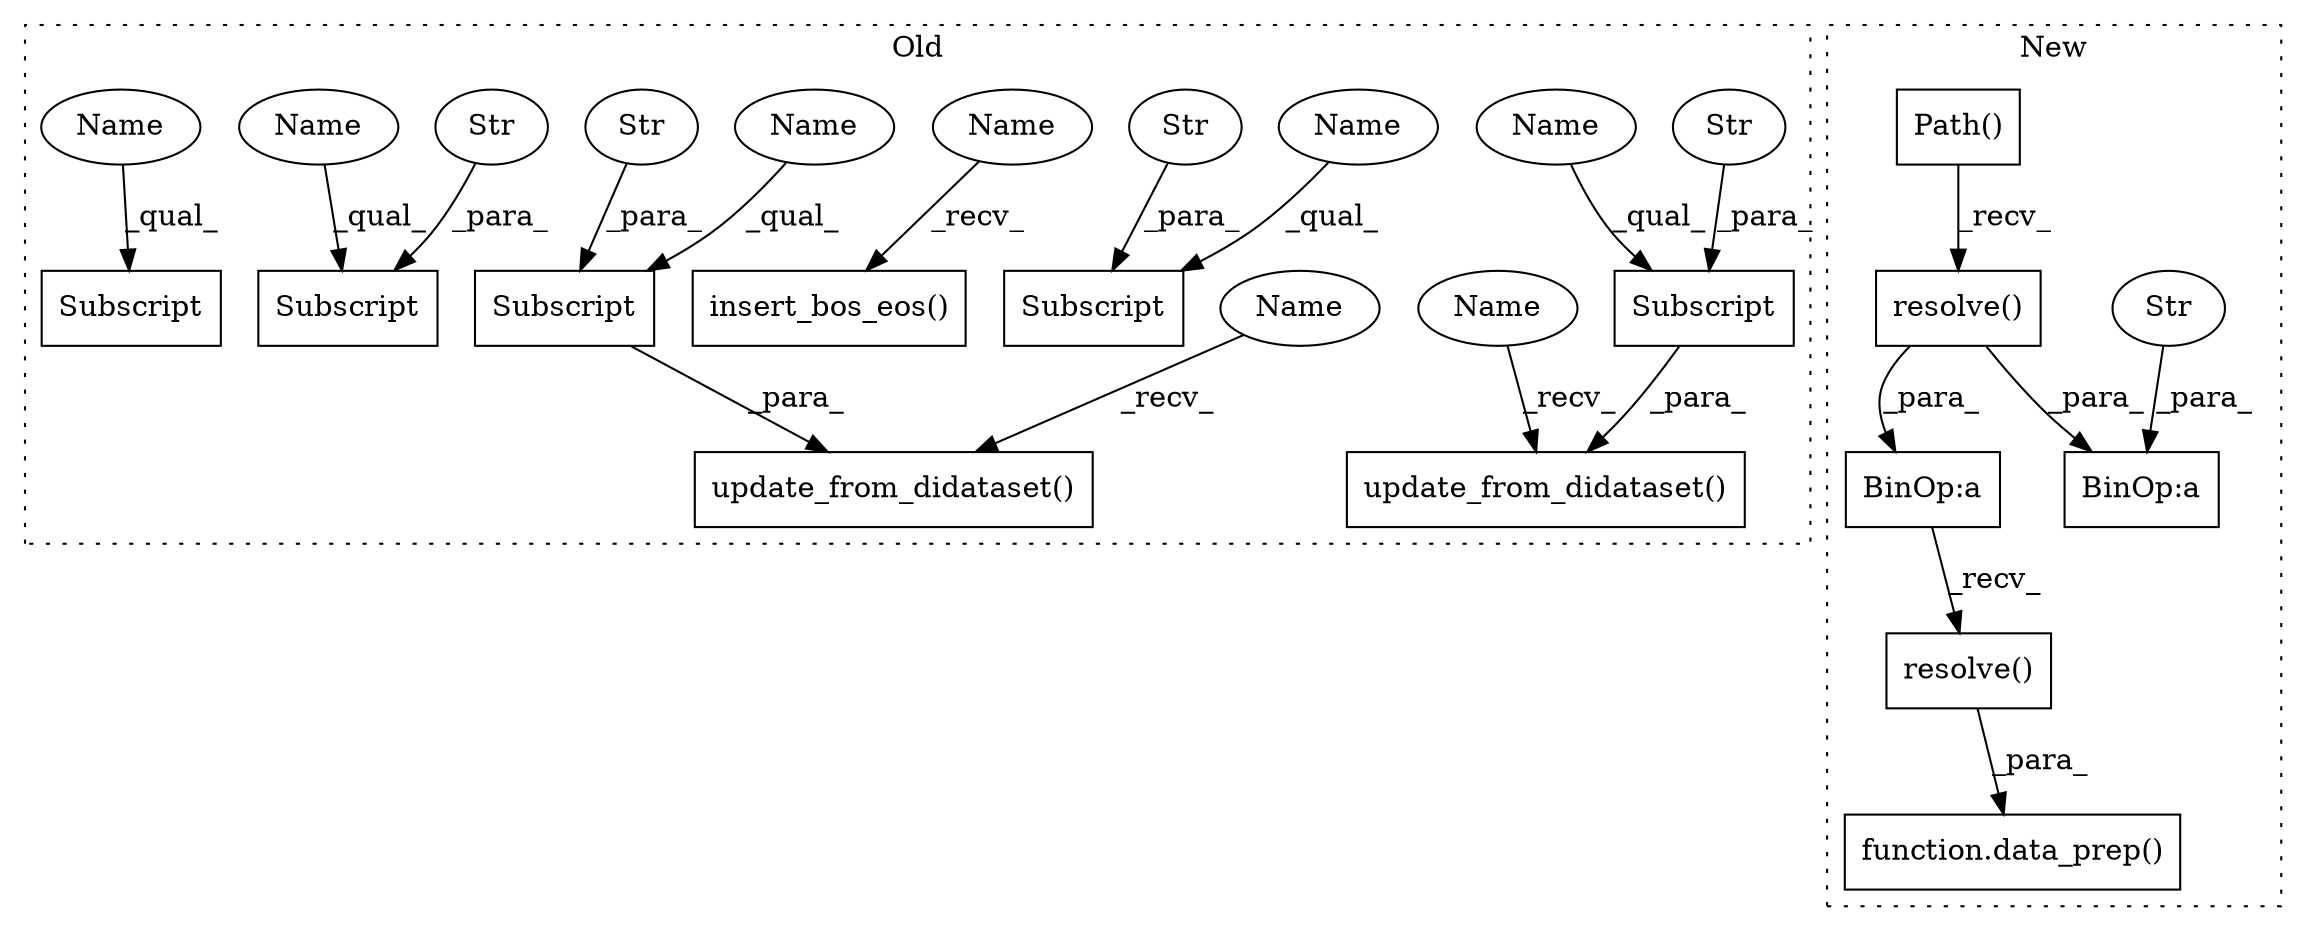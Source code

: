 digraph G {
subgraph cluster0 {
1 [label="insert_bos_eos()" a="75" s="3085" l="64" shape="box"];
4 [label="update_from_didataset()" a="75" s="2843,2909" l="45,50" shape="box"];
7 [label="Subscript" a="63" s="2888,0" l="21,0" shape="box"];
8 [label="Subscript" a="63" s="3009,0" l="21,0" shape="box"];
9 [label="Str" a="66" s="3017" l="12" shape="ellipse"];
10 [label="Subscript" a="63" s="3464,0" l="21,0" shape="box"];
11 [label="Str" a="66" s="2896" l="12" shape="ellipse"];
13 [label="Str" a="66" s="3472" l="12" shape="ellipse"];
14 [label="Subscript" a="63" s="2814,0" l="24,0" shape="box"];
15 [label="Str" a="66" s="2822" l="15" shape="ellipse"];
16 [label="Subscript" a="63" s="3408,0" l="21,0" shape="box"];
19 [label="update_from_didataset()" a="75" s="2964,3030" l="45,50" shape="box"];
20 [label="Name" a="87" s="3085" l="13" shape="ellipse"];
21 [label="Name" a="87" s="2843" l="13" shape="ellipse"];
22 [label="Name" a="87" s="2964" l="13" shape="ellipse"];
23 [label="Name" a="87" s="2888" l="7" shape="ellipse"];
24 [label="Name" a="87" s="3464" l="7" shape="ellipse"];
25 [label="Name" a="87" s="2814" l="7" shape="ellipse"];
26 [label="Name" a="87" s="3009" l="7" shape="ellipse"];
27 [label="Name" a="87" s="3408" l="7" shape="ellipse"];
label = "Old";
style="dotted";
}
subgraph cluster1 {
2 [label="resolve()" a="75" s="5280" l="40" shape="box"];
3 [label="BinOp:a" a="82" s="5295" l="3" shape="box"];
5 [label="resolve()" a="75" s="5093" l="32" shape="box"];
6 [label="BinOp:a" a="82" s="5166" l="3" shape="box"];
12 [label="Str" a="66" s="5169" l="18" shape="ellipse"];
17 [label="Path()" a="75" s="5093,5114" l="13,1" shape="box"];
18 [label="function.data_prep()" a="75" s="5491,5521" l="10,1" shape="box"];
label = "New";
style="dotted";
}
2 -> 18 [label="_para_"];
3 -> 2 [label="_recv_"];
5 -> 6 [label="_para_"];
5 -> 3 [label="_para_"];
7 -> 4 [label="_para_"];
8 -> 19 [label="_para_"];
9 -> 8 [label="_para_"];
11 -> 7 [label="_para_"];
12 -> 6 [label="_para_"];
13 -> 10 [label="_para_"];
15 -> 14 [label="_para_"];
17 -> 5 [label="_recv_"];
20 -> 1 [label="_recv_"];
21 -> 4 [label="_recv_"];
22 -> 19 [label="_recv_"];
23 -> 7 [label="_qual_"];
24 -> 10 [label="_qual_"];
25 -> 14 [label="_qual_"];
26 -> 8 [label="_qual_"];
27 -> 16 [label="_qual_"];
}